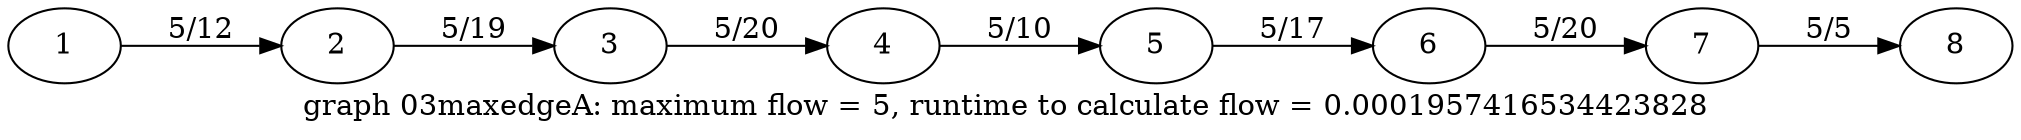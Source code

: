 digraph g{

rankdir = LR

1 -> 2 [label = " 5/12 "];
2 -> 3 [label = " 5/19 "];
3 -> 4 [label = " 5/20 "];
4 -> 5 [label = " 5/10 "];
5 -> 6 [label = " 5/17 "];
6 -> 7 [label = " 5/20 "];
7 -> 8 [label = " 5/5 "];

label = "graph 03maxedgeA: maximum flow = 5, runtime to calculate flow = 0.0001957416534423828 "
}